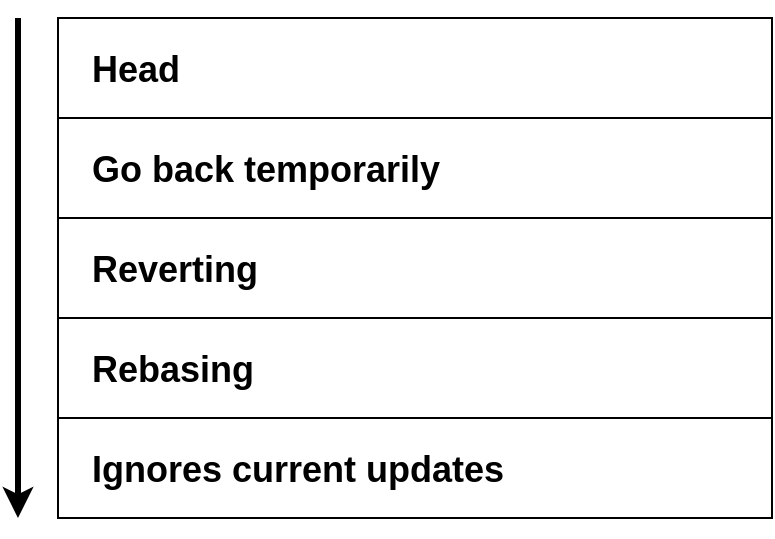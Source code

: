 <mxfile version="13.3.9" type="device" pages="6"><diagram id="mxEwNnVlqL9Bybgyji0C" name="TOC"><mxGraphModel dx="1874" dy="815" grid="1" gridSize="10" guides="1" tooltips="1" connect="1" arrows="1" fold="1" page="1" pageScale="1" pageWidth="850" pageHeight="1100" math="0" shadow="0"><root><mxCell id="0"/><mxCell id="1" parent="0"/><mxCell id="UpZyEoroBkqXHfCO7sef-8" value="" style="endArrow=classic;html=1;fontSize=20;strokeWidth=3;align=left;spacingLeft=15;fontStyle=1" parent="1" edge="1"><mxGeometry width="50" height="50" relative="1" as="geometry"><mxPoint x="240" y="220" as="sourcePoint"/><mxPoint x="240" y="470" as="targetPoint"/></mxGeometry></mxCell><mxCell id="UpZyEoroBkqXHfCO7sef-16" value="" style="group" parent="1" vertex="1" connectable="0"><mxGeometry x="260" y="220" width="357" height="250" as="geometry"/></mxCell><mxCell id="UpZyEoroBkqXHfCO7sef-11" value="&lt;span style=&quot;font-size: 18px;&quot;&gt;Head&lt;/span&gt;" style="rounded=0;whiteSpace=wrap;html=1;align=left;spacingLeft=15;fontSize=20;fontStyle=1" parent="UpZyEoroBkqXHfCO7sef-16" vertex="1"><mxGeometry width="357" height="50" as="geometry"/></mxCell><mxCell id="UpZyEoroBkqXHfCO7sef-12" value="&lt;span style=&quot;font-size: 18px;&quot;&gt;Go back temporarily&lt;/span&gt;" style="rounded=0;whiteSpace=wrap;html=1;align=left;spacingLeft=15;fontSize=20;fontStyle=1" parent="UpZyEoroBkqXHfCO7sef-16" vertex="1"><mxGeometry y="50" width="357" height="50" as="geometry"/></mxCell><mxCell id="UpZyEoroBkqXHfCO7sef-13" value="&lt;span style=&quot;font-size: 18px;&quot;&gt;Reverting&lt;/span&gt;" style="rounded=0;whiteSpace=wrap;html=1;align=left;spacingLeft=15;fontSize=20;fontStyle=1" parent="UpZyEoroBkqXHfCO7sef-16" vertex="1"><mxGeometry y="100" width="357" height="50" as="geometry"/></mxCell><mxCell id="UpZyEoroBkqXHfCO7sef-14" value="&lt;span style=&quot;font-size: 18px;&quot;&gt;Rebasing&lt;/span&gt;" style="rounded=0;whiteSpace=wrap;html=1;align=left;spacingLeft=15;fontSize=20;fontStyle=1" parent="UpZyEoroBkqXHfCO7sef-16" vertex="1"><mxGeometry y="150" width="357" height="50" as="geometry"/></mxCell><mxCell id="UpZyEoroBkqXHfCO7sef-15" value="&lt;span style=&quot;font-size: 18px;&quot;&gt;Ignores current updates&lt;/span&gt;" style="rounded=0;whiteSpace=wrap;html=1;align=left;spacingLeft=15;fontSize=20;fontStyle=1" parent="UpZyEoroBkqXHfCO7sef-16" vertex="1"><mxGeometry y="200" width="357" height="50" as="geometry"/></mxCell></root></mxGraphModel></diagram><diagram id="VmYraR3zSNRL_DQUg1hA" name="06.01-head"><mxGraphModel dx="1874" dy="815" grid="1" gridSize="10" guides="1" tooltips="1" connect="1" arrows="1" fold="1" page="1" pageScale="1" pageWidth="850" pageHeight="1100" math="0" shadow="0"><root><mxCell id="TFeBkTGtkuYom00viv9b-0"/><mxCell id="TFeBkTGtkuYom00viv9b-1" parent="TFeBkTGtkuYom00viv9b-0"/><mxCell id="TFeBkTGtkuYom00viv9b-16" value="What is HEAD" style="text;html=1;strokeColor=none;fillColor=none;align=center;verticalAlign=middle;whiteSpace=wrap;rounded=0;dashed=1;dashPattern=1 1;fontFamily=Helvetica;fontSize=20;fontStyle=1" parent="TFeBkTGtkuYom00viv9b-1" vertex="1"><mxGeometry x="320" y="260" width="230" height="20" as="geometry"/></mxCell><mxCell id="TFeBkTGtkuYom00viv9b-17" value="HEAD is a git object that points to where we are" style="rounded=0;whiteSpace=wrap;html=1;dashed=1;dashPattern=1 1;strokeColor=#000000;strokeWidth=1;fillColor=#ffffff;fontFamily=Helvetica;fontSize=20;align=center;" parent="TFeBkTGtkuYom00viv9b-1" vertex="1"><mxGeometry x="220" y="290" width="450" height="60" as="geometry"/></mxCell><mxCell id="TFeBkTGtkuYom00viv9b-18" value="HEAD can point to a branch or a specific commit" style="rounded=0;whiteSpace=wrap;html=1;dashed=1;dashPattern=1 1;strokeColor=#000000;strokeWidth=1;fillColor=#ffffff;fontFamily=Helvetica;fontSize=20;align=center;" parent="TFeBkTGtkuYom00viv9b-1" vertex="1"><mxGeometry x="220" y="350" width="450" height="60" as="geometry"/></mxCell><mxCell id="TFeBkTGtkuYom00viv9b-29" value="" style="shape=curlyBracket;whiteSpace=wrap;html=1;rounded=1;strokeColor=#000000;strokeWidth=2;fillColor=#ffffff;fontFamily=Helvetica;fontSize=20;align=center;rotation=90;" parent="TFeBkTGtkuYom00viv9b-1" vertex="1"><mxGeometry x="476" y="490" width="20" height="190" as="geometry"/></mxCell><mxCell id="TFeBkTGtkuYom00viv9b-30" value="git sub command" style="text;html=1;strokeColor=none;fillColor=none;align=center;verticalAlign=middle;whiteSpace=wrap;rounded=0;fontFamily=Helvetica;fontSize=20;" parent="TFeBkTGtkuYom00viv9b-1" vertex="1"><mxGeometry x="406" y="535" width="160" height="20" as="geometry"/></mxCell><mxCell id="TFeBkTGtkuYom00viv9b-31" value="" style="group" parent="TFeBkTGtkuYom00viv9b-1" vertex="1" connectable="0"><mxGeometry x="310" y="605" width="270" height="60" as="geometry"/></mxCell><mxCell id="TFeBkTGtkuYom00viv9b-27" value="git" style="rounded=0;whiteSpace=wrap;html=1;fontSize=20;align=center;spacingLeft=0;strokeWidth=2;fontFamily=Courier New;fillColor=#f8cecc;strokeColor=#b85450;" parent="TFeBkTGtkuYom00viv9b-31" vertex="1"><mxGeometry width="80" height="60" as="geometry"/></mxCell><mxCell id="TFeBkTGtkuYom00viv9b-28" value="log" style="rounded=0;whiteSpace=wrap;html=1;fontSize=20;align=center;spacingLeft=0;strokeWidth=2;fontFamily=Courier New;" parent="TFeBkTGtkuYom00viv9b-31" vertex="1"><mxGeometry x="80" width="190" height="60" as="geometry"/></mxCell><mxCell id="TFeBkTGtkuYom00viv9b-32" value="" style="shape=curlyBracket;whiteSpace=wrap;html=1;rounded=1;rotation=-90;" parent="TFeBkTGtkuYom00viv9b-1" vertex="1"><mxGeometry x="437" y="551" width="20" height="270" as="geometry"/></mxCell><mxCell id="TFeBkTGtkuYom00viv9b-33" value="Show the git tree and the current commit pointed by HEAD" style="text;html=1;strokeColor=none;fillColor=none;align=center;verticalAlign=middle;whiteSpace=wrap;rounded=0;fontSize=16;" parent="TFeBkTGtkuYom00viv9b-1" vertex="1"><mxGeometry x="282" y="711" width="330" height="20" as="geometry"/></mxCell><mxCell id="TFeBkTGtkuYom00viv9b-36" value="Stored in .git/HEAD file" style="rounded=0;whiteSpace=wrap;html=1;dashed=1;dashPattern=1 1;strokeColor=#000000;strokeWidth=1;fillColor=#ffffff;fontFamily=Helvetica;fontSize=20;align=center;" parent="TFeBkTGtkuYom00viv9b-1" vertex="1"><mxGeometry x="220" y="410" width="450" height="60" as="geometry"/></mxCell></root></mxGraphModel></diagram><diagram id="j5VdMU_tymcGFRxrSZaw" name="06.02-going-back"><mxGraphModel dx="1874" dy="815" grid="1" gridSize="10" guides="1" tooltips="1" connect="1" arrows="1" fold="1" page="1" pageScale="1" pageWidth="850" pageHeight="1100" math="0" shadow="0"><root><mxCell id="0ka3MiH-ncXc3-SH66qa-0"/><mxCell id="0ka3MiH-ncXc3-SH66qa-1" parent="0ka3MiH-ncXc3-SH66qa-0"/><mxCell id="Jqy4XtdjtaIPm3Yp2D6F-0" value="" style="shape=curlyBracket;whiteSpace=wrap;html=1;rounded=1;strokeColor=#000000;strokeWidth=2;fillColor=#ffffff;fontFamily=Helvetica;fontSize=20;align=center;rotation=90;" parent="0ka3MiH-ncXc3-SH66qa-1" vertex="1"><mxGeometry x="361" y="290" width="20" height="190" as="geometry"/></mxCell><mxCell id="Jqy4XtdjtaIPm3Yp2D6F-1" value="git sub command" style="text;html=1;strokeColor=none;fillColor=none;align=center;verticalAlign=middle;whiteSpace=wrap;rounded=0;fontFamily=Helvetica;fontSize=20;" parent="0ka3MiH-ncXc3-SH66qa-1" vertex="1"><mxGeometry x="291" y="335" width="160" height="20" as="geometry"/></mxCell><mxCell id="Jqy4XtdjtaIPm3Yp2D6F-8" value="" style="group" parent="0ka3MiH-ncXc3-SH66qa-1" vertex="1" connectable="0"><mxGeometry x="195" y="405" width="460" height="60" as="geometry"/></mxCell><mxCell id="Jqy4XtdjtaIPm3Yp2D6F-7" value="commit-id" style="rounded=0;whiteSpace=wrap;html=1;fontSize=20;align=center;spacingLeft=0;strokeWidth=2;fontFamily=Courier New;" parent="Jqy4XtdjtaIPm3Yp2D6F-8" vertex="1"><mxGeometry x="270" width="190" height="60" as="geometry"/></mxCell><mxCell id="Jqy4XtdjtaIPm3Yp2D6F-3" value="git" style="rounded=0;whiteSpace=wrap;html=1;fontSize=20;align=center;spacingLeft=0;strokeWidth=2;fontFamily=Courier New;fillColor=#f8cecc;strokeColor=#b85450;" parent="Jqy4XtdjtaIPm3Yp2D6F-8" vertex="1"><mxGeometry width="80" height="60" as="geometry"/></mxCell><mxCell id="Jqy4XtdjtaIPm3Yp2D6F-4" value="checkout" style="rounded=0;whiteSpace=wrap;html=1;fontSize=20;align=center;spacingLeft=0;strokeWidth=2;fontFamily=Courier New;" parent="Jqy4XtdjtaIPm3Yp2D6F-8" vertex="1"><mxGeometry x="80" width="190" height="60" as="geometry"/></mxCell></root></mxGraphModel></diagram><diagram id="9UX7-8_4n2optAL6zCMA" name="06.03-reverting"><mxGraphModel dx="2724" dy="815" grid="1" gridSize="10" guides="1" tooltips="1" connect="1" arrows="1" fold="1" page="1" pageScale="1" pageWidth="850" pageHeight="1100" math="0" shadow="0"><root><mxCell id="EIalFB4io3EzCSHkJv-l-0"/><mxCell id="EIalFB4io3EzCSHkJv-l-1" parent="EIalFB4io3EzCSHkJv-l-0"/><mxCell id="Ev8A7kjXs8FENYkuXYcU-0" value="" style="group" parent="EIalFB4io3EzCSHkJv-l-1" vertex="1" connectable="0"><mxGeometry x="-140" y="145" width="460" height="60" as="geometry"/></mxCell><mxCell id="Ev8A7kjXs8FENYkuXYcU-1" value="commit-id" style="rounded=0;whiteSpace=wrap;html=1;fontSize=20;align=center;spacingLeft=0;strokeWidth=2;fontFamily=Courier New;" parent="Ev8A7kjXs8FENYkuXYcU-0" vertex="1"><mxGeometry x="270" width="190" height="60" as="geometry"/></mxCell><mxCell id="Ev8A7kjXs8FENYkuXYcU-2" value="git" style="rounded=0;whiteSpace=wrap;html=1;fontSize=20;align=center;spacingLeft=0;strokeWidth=2;fontFamily=Courier New;fillColor=#f8cecc;strokeColor=#b85450;" parent="Ev8A7kjXs8FENYkuXYcU-0" vertex="1"><mxGeometry width="80" height="60" as="geometry"/></mxCell><mxCell id="Ev8A7kjXs8FENYkuXYcU-3" value="revert" style="rounded=0;whiteSpace=wrap;html=1;fontSize=20;align=center;spacingLeft=0;strokeWidth=2;fontFamily=Courier New;" parent="Ev8A7kjXs8FENYkuXYcU-0" vertex="1"><mxGeometry x="80" width="190" height="60" as="geometry"/></mxCell><mxCell id="Ev8A7kjXs8FENYkuXYcU-4" value="" style="shape=curlyBracket;whiteSpace=wrap;html=1;rounded=1;strokeColor=#000000;strokeWidth=2;fillColor=#ffffff;fontFamily=Helvetica;fontSize=20;align=center;rotation=90;" parent="EIalFB4io3EzCSHkJv-l-1" vertex="1"><mxGeometry x="26" y="30" width="20" height="190" as="geometry"/></mxCell><mxCell id="Ev8A7kjXs8FENYkuXYcU-5" value="git sub command" style="text;html=1;strokeColor=none;fillColor=none;align=center;verticalAlign=middle;whiteSpace=wrap;rounded=0;fontFamily=Helvetica;fontSize=20;" parent="EIalFB4io3EzCSHkJv-l-1" vertex="1"><mxGeometry x="-44" y="75" width="160" height="20" as="geometry"/></mxCell><mxCell id="Ev8A7kjXs8FENYkuXYcU-6" value="" style="group" parent="EIalFB4io3EzCSHkJv-l-1" vertex="1" connectable="0"><mxGeometry x="-225" y="565" width="460" height="60" as="geometry"/></mxCell><mxCell id="Ev8A7kjXs8FENYkuXYcU-7" value="--hard" style="rounded=0;whiteSpace=wrap;html=1;fontSize=20;align=center;spacingLeft=0;strokeWidth=2;fontFamily=Courier New;" parent="Ev8A7kjXs8FENYkuXYcU-6" vertex="1"><mxGeometry x="270" width="190" height="60" as="geometry"/></mxCell><mxCell id="Ev8A7kjXs8FENYkuXYcU-8" value="git" style="rounded=0;whiteSpace=wrap;html=1;fontSize=20;align=center;spacingLeft=0;strokeWidth=2;fontFamily=Courier New;fillColor=#f8cecc;strokeColor=#b85450;" parent="Ev8A7kjXs8FENYkuXYcU-6" vertex="1"><mxGeometry width="80" height="60" as="geometry"/></mxCell><mxCell id="Ev8A7kjXs8FENYkuXYcU-9" value="reset" style="rounded=0;whiteSpace=wrap;html=1;fontSize=20;align=center;spacingLeft=0;strokeWidth=2;fontFamily=Courier New;" parent="Ev8A7kjXs8FENYkuXYcU-6" vertex="1"><mxGeometry x="80" width="190" height="60" as="geometry"/></mxCell><mxCell id="Ev8A7kjXs8FENYkuXYcU-10" value="" style="shape=curlyBracket;whiteSpace=wrap;html=1;rounded=1;strokeColor=#000000;strokeWidth=2;fillColor=#ffffff;fontFamily=Helvetica;fontSize=20;align=center;rotation=90;" parent="EIalFB4io3EzCSHkJv-l-1" vertex="1"><mxGeometry x="-59" y="450" width="20" height="190" as="geometry"/></mxCell><mxCell id="Ev8A7kjXs8FENYkuXYcU-11" value="git sub command" style="text;html=1;strokeColor=none;fillColor=none;align=center;verticalAlign=middle;whiteSpace=wrap;rounded=0;fontFamily=Helvetica;fontSize=20;" parent="EIalFB4io3EzCSHkJv-l-1" vertex="1"><mxGeometry x="-129" y="495" width="160" height="20" as="geometry"/></mxCell><mxCell id="Ev8A7kjXs8FENYkuXYcU-12" value="commit-id" style="rounded=0;whiteSpace=wrap;html=1;fontSize=20;align=center;spacingLeft=0;strokeWidth=2;fontFamily=Courier New;" parent="EIalFB4io3EzCSHkJv-l-1" vertex="1"><mxGeometry x="235" y="565" width="190" height="60" as="geometry"/></mxCell><mxCell id="Ev8A7kjXs8FENYkuXYcU-13" value="" style="group" parent="EIalFB4io3EzCSHkJv-l-1" vertex="1" connectable="0"><mxGeometry x="-139" y="250" width="458.44" height="150" as="geometry"/></mxCell><mxCell id="Ev8A7kjXs8FENYkuXYcU-14" value="" style="ellipse;whiteSpace=wrap;html=1;aspect=fixed;fillColor=#f8cecc;strokeColor=#b85450;" parent="Ev8A7kjXs8FENYkuXYcU-13" vertex="1"><mxGeometry x="23.438" y="56.25" width="37.5" height="37.5" as="geometry"/></mxCell><mxCell id="Ev8A7kjXs8FENYkuXYcU-15" style="edgeStyle=orthogonalEdgeStyle;rounded=0;orthogonalLoop=1;jettySize=auto;html=1;exitX=0;exitY=0.5;exitDx=0;exitDy=0;entryX=1;entryY=0.5;entryDx=0;entryDy=0;" parent="Ev8A7kjXs8FENYkuXYcU-13" source="Ev8A7kjXs8FENYkuXYcU-16" target="Ev8A7kjXs8FENYkuXYcU-14" edge="1"><mxGeometry relative="1" as="geometry"/></mxCell><mxCell id="Ev8A7kjXs8FENYkuXYcU-16" value="" style="ellipse;whiteSpace=wrap;html=1;aspect=fixed;fillColor=#f8cecc;strokeColor=#b85450;" parent="Ev8A7kjXs8FENYkuXYcU-13" vertex="1"><mxGeometry x="98.438" y="56.25" width="37.5" height="37.5" as="geometry"/></mxCell><mxCell id="Ev8A7kjXs8FENYkuXYcU-17" style="edgeStyle=orthogonalEdgeStyle;rounded=0;orthogonalLoop=1;jettySize=auto;html=1;exitX=0;exitY=0.5;exitDx=0;exitDy=0;entryX=1;entryY=0.5;entryDx=0;entryDy=0;" parent="Ev8A7kjXs8FENYkuXYcU-13" source="Ev8A7kjXs8FENYkuXYcU-18" target="Ev8A7kjXs8FENYkuXYcU-16" edge="1"><mxGeometry relative="1" as="geometry"/></mxCell><mxCell id="Ev8A7kjXs8FENYkuXYcU-18" value="" style="ellipse;whiteSpace=wrap;html=1;aspect=fixed;fillColor=#f8cecc;strokeColor=#b85450;" parent="Ev8A7kjXs8FENYkuXYcU-13" vertex="1"><mxGeometry x="173.438" y="56.25" width="37.5" height="37.5" as="geometry"/></mxCell><mxCell id="Ev8A7kjXs8FENYkuXYcU-19" style="edgeStyle=orthogonalEdgeStyle;rounded=0;orthogonalLoop=1;jettySize=auto;html=1;exitX=0;exitY=0.5;exitDx=0;exitDy=0;entryX=1;entryY=0.5;entryDx=0;entryDy=0;" parent="Ev8A7kjXs8FENYkuXYcU-13" source="Ev8A7kjXs8FENYkuXYcU-20" target="Ev8A7kjXs8FENYkuXYcU-18" edge="1"><mxGeometry relative="1" as="geometry"/></mxCell><mxCell id="Ev8A7kjXs8FENYkuXYcU-20" value="" style="ellipse;whiteSpace=wrap;html=1;aspect=fixed;fillColor=#f8cecc;strokeColor=#b85450;" parent="Ev8A7kjXs8FENYkuXYcU-13" vertex="1"><mxGeometry x="248.439" y="56.25" width="37.5" height="37.5" as="geometry"/></mxCell><mxCell id="Ev8A7kjXs8FENYkuXYcU-21" style="edgeStyle=orthogonalEdgeStyle;rounded=0;orthogonalLoop=1;jettySize=auto;html=1;exitX=0;exitY=0.5;exitDx=0;exitDy=0;entryX=1;entryY=0.5;entryDx=0;entryDy=0;" parent="Ev8A7kjXs8FENYkuXYcU-13" source="Ev8A7kjXs8FENYkuXYcU-22" target="Ev8A7kjXs8FENYkuXYcU-20" edge="1"><mxGeometry relative="1" as="geometry"/></mxCell><mxCell id="Ev8A7kjXs8FENYkuXYcU-22" value="" style="ellipse;whiteSpace=wrap;html=1;aspect=fixed;fillColor=#f8cecc;strokeColor=#b85450;" parent="Ev8A7kjXs8FENYkuXYcU-13" vertex="1"><mxGeometry x="323.439" y="56.25" width="37.5" height="37.5" as="geometry"/></mxCell><mxCell id="Ev8A7kjXs8FENYkuXYcU-23" style="edgeStyle=orthogonalEdgeStyle;rounded=0;orthogonalLoop=1;jettySize=auto;html=1;exitX=0;exitY=0.5;exitDx=0;exitDy=0;entryX=1;entryY=0.5;entryDx=0;entryDy=0;fillColor=#dae8fc;strokeColor=#1A1A1A;" parent="Ev8A7kjXs8FENYkuXYcU-13" source="Ev8A7kjXs8FENYkuXYcU-24" target="Ev8A7kjXs8FENYkuXYcU-22" edge="1"><mxGeometry relative="1" as="geometry"/></mxCell><mxCell id="Ev8A7kjXs8FENYkuXYcU-24" value="" style="ellipse;whiteSpace=wrap;html=1;aspect=fixed;strokeColor=#b85450;fillColor=#FF3333;" parent="Ev8A7kjXs8FENYkuXYcU-13" vertex="1"><mxGeometry x="398.44" y="56.25" width="37.5" height="37.5" as="geometry"/></mxCell><mxCell id="Ev8A7kjXs8FENYkuXYcU-25" value="3b88a" style="text;html=1;fontStyle=1" parent="Ev8A7kjXs8FENYkuXYcU-13" vertex="1"><mxGeometry x="23.44" y="93.75" width="40" height="26.25" as="geometry"/></mxCell><mxCell id="Ev8A7kjXs8FENYkuXYcU-26" value="ae3eb" style="text;html=1;fontStyle=1" parent="Ev8A7kjXs8FENYkuXYcU-13" vertex="1"><mxGeometry x="97.03" y="28.25" width="40.31" height="30" as="geometry"/></mxCell><mxCell id="Ev8A7kjXs8FENYkuXYcU-27" value="ffd90" style="text;html=1;fontStyle=1" parent="Ev8A7kjXs8FENYkuXYcU-13" vertex="1"><mxGeometry x="174.22" y="93.75" width="35.94" height="26.25" as="geometry"/></mxCell><mxCell id="Ev8A7kjXs8FENYkuXYcU-28" value="689d2" style="text;html=1;fontStyle=1" parent="Ev8A7kjXs8FENYkuXYcU-13" vertex="1"><mxGeometry x="247.03" y="28.25" width="40.31" height="30" as="geometry"/></mxCell><mxCell id="Ev8A7kjXs8FENYkuXYcU-29" value="b2114" style="text;html=1;fontStyle=1" parent="Ev8A7kjXs8FENYkuXYcU-13" vertex="1"><mxGeometry x="320.53" y="93.75" width="45.31" height="26.25" as="geometry"/></mxCell><mxCell id="Ev8A7kjXs8FENYkuXYcU-30" value="df32f" style="text;html=1;fontStyle=1" parent="Ev8A7kjXs8FENYkuXYcU-13" vertex="1"><mxGeometry x="398.44" y="26.25" width="46.56" height="30" as="geometry"/></mxCell><mxCell id="Ev8A7kjXs8FENYkuXYcU-36" style="edgeStyle=orthogonalEdgeStyle;rounded=0;orthogonalLoop=1;jettySize=auto;html=1;exitX=0.5;exitY=1;exitDx=0;exitDy=0;entryX=0;entryY=0.5;entryDx=0;entryDy=0;fontSize=16;" parent="Ev8A7kjXs8FENYkuXYcU-13" source="Ev8A7kjXs8FENYkuXYcU-34" target="Ev8A7kjXs8FENYkuXYcU-30" edge="1"><mxGeometry relative="1" as="geometry"><Array as="points"><mxPoint x="342" y="41"/></Array></mxGeometry></mxCell><mxCell id="Ev8A7kjXs8FENYkuXYcU-34" value="master" style="text;html=1;strokeColor=none;fillColor=none;align=center;verticalAlign=middle;whiteSpace=wrap;rounded=0;fontSize=16;" parent="Ev8A7kjXs8FENYkuXYcU-13" vertex="1"><mxGeometry x="322.18" y="8.25" width="40" height="20" as="geometry"/></mxCell><mxCell id="Ev8A7kjXs8FENYkuXYcU-31" value="" style="shape=curlyBracket;whiteSpace=wrap;html=1;rounded=1;fillColor=#FF3333;fontSize=16;" parent="EIalFB4io3EzCSHkJv-l-1" vertex="1"><mxGeometry x="-255" y="565" width="20" height="60" as="geometry"/></mxCell><mxCell id="Ev8A7kjXs8FENYkuXYcU-32" value="A new commit is added that revert the changes" style="text;html=1;strokeColor=none;fillColor=none;align=center;verticalAlign=middle;whiteSpace=wrap;rounded=0;fontSize=16;" parent="EIalFB4io3EzCSHkJv-l-1" vertex="1"><mxGeometry x="-475" y="165" width="300" height="20" as="geometry"/></mxCell><mxCell id="Ev8A7kjXs8FENYkuXYcU-33" value="Changes the history" style="text;html=1;strokeColor=none;fillColor=none;align=center;verticalAlign=middle;whiteSpace=wrap;rounded=0;fontSize=16;" parent="EIalFB4io3EzCSHkJv-l-1" vertex="1"><mxGeometry x="-445" y="585" width="190" height="20" as="geometry"/></mxCell><mxCell id="Ev8A7kjXs8FENYkuXYcU-37" value="" style="group" parent="EIalFB4io3EzCSHkJv-l-1" vertex="1" connectable="0"><mxGeometry x="-139" y="660" width="458.44" height="150" as="geometry"/></mxCell><mxCell id="Ev8A7kjXs8FENYkuXYcU-38" value="" style="ellipse;whiteSpace=wrap;html=1;aspect=fixed;fillColor=#f8cecc;strokeColor=#b85450;" parent="Ev8A7kjXs8FENYkuXYcU-37" vertex="1"><mxGeometry x="23.438" y="56.25" width="37.5" height="37.5" as="geometry"/></mxCell><mxCell id="Ev8A7kjXs8FENYkuXYcU-39" style="edgeStyle=orthogonalEdgeStyle;rounded=0;orthogonalLoop=1;jettySize=auto;html=1;exitX=0;exitY=0.5;exitDx=0;exitDy=0;entryX=1;entryY=0.5;entryDx=0;entryDy=0;" parent="Ev8A7kjXs8FENYkuXYcU-37" source="Ev8A7kjXs8FENYkuXYcU-40" target="Ev8A7kjXs8FENYkuXYcU-38" edge="1"><mxGeometry relative="1" as="geometry"/></mxCell><mxCell id="Ev8A7kjXs8FENYkuXYcU-40" value="" style="ellipse;whiteSpace=wrap;html=1;aspect=fixed;fillColor=#f8cecc;strokeColor=#b85450;" parent="Ev8A7kjXs8FENYkuXYcU-37" vertex="1"><mxGeometry x="98.438" y="56.25" width="37.5" height="37.5" as="geometry"/></mxCell><mxCell id="Ev8A7kjXs8FENYkuXYcU-41" style="edgeStyle=orthogonalEdgeStyle;rounded=0;orthogonalLoop=1;jettySize=auto;html=1;exitX=0;exitY=0.5;exitDx=0;exitDy=0;entryX=1;entryY=0.5;entryDx=0;entryDy=0;" parent="Ev8A7kjXs8FENYkuXYcU-37" source="Ev8A7kjXs8FENYkuXYcU-42" target="Ev8A7kjXs8FENYkuXYcU-40" edge="1"><mxGeometry relative="1" as="geometry"/></mxCell><mxCell id="Ev8A7kjXs8FENYkuXYcU-42" value="" style="ellipse;whiteSpace=wrap;html=1;aspect=fixed;fillColor=#f8cecc;strokeColor=#b85450;" parent="Ev8A7kjXs8FENYkuXYcU-37" vertex="1"><mxGeometry x="173.438" y="56.25" width="37.5" height="37.5" as="geometry"/></mxCell><mxCell id="Ev8A7kjXs8FENYkuXYcU-43" style="edgeStyle=orthogonalEdgeStyle;rounded=0;orthogonalLoop=1;jettySize=auto;html=1;exitX=0;exitY=0.5;exitDx=0;exitDy=0;entryX=1;entryY=0.5;entryDx=0;entryDy=0;" parent="Ev8A7kjXs8FENYkuXYcU-37" source="Ev8A7kjXs8FENYkuXYcU-44" target="Ev8A7kjXs8FENYkuXYcU-42" edge="1"><mxGeometry relative="1" as="geometry"/></mxCell><mxCell id="Ev8A7kjXs8FENYkuXYcU-44" value="" style="ellipse;whiteSpace=wrap;html=1;aspect=fixed;fillColor=#f8cecc;strokeColor=#b85450;" parent="Ev8A7kjXs8FENYkuXYcU-37" vertex="1"><mxGeometry x="248.439" y="56.25" width="37.5" height="37.5" as="geometry"/></mxCell><mxCell id="Ev8A7kjXs8FENYkuXYcU-45" style="edgeStyle=orthogonalEdgeStyle;rounded=0;orthogonalLoop=1;jettySize=auto;html=1;exitX=0;exitY=0.5;exitDx=0;exitDy=0;entryX=1;entryY=0.5;entryDx=0;entryDy=0;" parent="Ev8A7kjXs8FENYkuXYcU-37" source="Ev8A7kjXs8FENYkuXYcU-46" target="Ev8A7kjXs8FENYkuXYcU-44" edge="1"><mxGeometry relative="1" as="geometry"/></mxCell><mxCell id="Ev8A7kjXs8FENYkuXYcU-46" value="" style="ellipse;whiteSpace=wrap;html=1;aspect=fixed;fillColor=#f8cecc;strokeColor=#b85450;" parent="Ev8A7kjXs8FENYkuXYcU-37" vertex="1"><mxGeometry x="323.439" y="56.25" width="37.5" height="37.5" as="geometry"/></mxCell><mxCell id="Ev8A7kjXs8FENYkuXYcU-49" value="3b88a" style="text;html=1;fontStyle=1" parent="Ev8A7kjXs8FENYkuXYcU-37" vertex="1"><mxGeometry x="23.44" y="93.75" width="40" height="26.25" as="geometry"/></mxCell><mxCell id="Ev8A7kjXs8FENYkuXYcU-50" value="ae3eb" style="text;html=1;fontStyle=1" parent="Ev8A7kjXs8FENYkuXYcU-37" vertex="1"><mxGeometry x="97.03" y="28.25" width="40.31" height="30" as="geometry"/></mxCell><mxCell id="Ev8A7kjXs8FENYkuXYcU-51" value="ffd90" style="text;html=1;fontStyle=1" parent="Ev8A7kjXs8FENYkuXYcU-37" vertex="1"><mxGeometry x="174.22" y="93.75" width="35.94" height="26.25" as="geometry"/></mxCell><mxCell id="Ev8A7kjXs8FENYkuXYcU-52" value="689d2" style="text;html=1;fontStyle=1" parent="Ev8A7kjXs8FENYkuXYcU-37" vertex="1"><mxGeometry x="247.03" y="28.25" width="40.31" height="30" as="geometry"/></mxCell><mxCell id="Ev8A7kjXs8FENYkuXYcU-53" value="b2114" style="text;html=1;fontStyle=1" parent="Ev8A7kjXs8FENYkuXYcU-37" vertex="1"><mxGeometry x="320.53" y="93.75" width="45.31" height="26.25" as="geometry"/></mxCell><mxCell id="Ev8A7kjXs8FENYkuXYcU-55" style="edgeStyle=orthogonalEdgeStyle;rounded=0;orthogonalLoop=1;jettySize=auto;html=1;exitX=0.5;exitY=1;exitDx=0;exitDy=0;fontSize=16;" parent="Ev8A7kjXs8FENYkuXYcU-37" source="Ev8A7kjXs8FENYkuXYcU-56" target="Ev8A7kjXs8FENYkuXYcU-52" edge="1"><mxGeometry relative="1" as="geometry"><Array as="points"><mxPoint x="342" y="43"/></Array></mxGeometry></mxCell><mxCell id="Ev8A7kjXs8FENYkuXYcU-56" value="master" style="text;html=1;strokeColor=none;fillColor=none;align=center;verticalAlign=middle;whiteSpace=wrap;rounded=0;fontSize=16;" parent="Ev8A7kjXs8FENYkuXYcU-37" vertex="1"><mxGeometry x="322.18" y="8.25" width="40" height="20" as="geometry"/></mxCell></root></mxGraphModel></diagram><diagram id="6YqFCvlN8g5M2RBaTkpK" name="06.04-rebasing"><mxGraphModel dx="1874" dy="815" grid="1" gridSize="10" guides="1" tooltips="1" connect="1" arrows="1" fold="1" page="1" pageScale="1" pageWidth="850" pageHeight="1100" math="0" shadow="0"><root><mxCell id="4CXrc4y0Ri5r8aDRG2H9-0"/><mxCell id="4CXrc4y0Ri5r8aDRG2H9-1" parent="4CXrc4y0Ri5r8aDRG2H9-0"/><mxCell id="AwXyPiBNYnPU8mys0DMC-0" value="" style="group" parent="4CXrc4y0Ri5r8aDRG2H9-1" vertex="1" connectable="0"><mxGeometry x="120" y="235" width="460" height="60" as="geometry"/></mxCell><mxCell id="AwXyPiBNYnPU8mys0DMC-1" value="commit-id" style="rounded=0;whiteSpace=wrap;html=1;fontSize=20;align=center;spacingLeft=0;strokeWidth=2;fontFamily=Courier New;" parent="AwXyPiBNYnPU8mys0DMC-0" vertex="1"><mxGeometry x="270" width="190" height="60" as="geometry"/></mxCell><mxCell id="AwXyPiBNYnPU8mys0DMC-2" value="git" style="rounded=0;whiteSpace=wrap;html=1;fontSize=20;align=center;spacingLeft=0;strokeWidth=2;fontFamily=Courier New;fillColor=#f8cecc;strokeColor=#b85450;" parent="AwXyPiBNYnPU8mys0DMC-0" vertex="1"><mxGeometry width="80" height="60" as="geometry"/></mxCell><mxCell id="AwXyPiBNYnPU8mys0DMC-3" value="rebase" style="rounded=0;whiteSpace=wrap;html=1;fontSize=20;align=center;spacingLeft=0;strokeWidth=2;fontFamily=Courier New;" parent="AwXyPiBNYnPU8mys0DMC-0" vertex="1"><mxGeometry x="80" width="190" height="60" as="geometry"/></mxCell><mxCell id="AwXyPiBNYnPU8mys0DMC-4" value="" style="shape=curlyBracket;whiteSpace=wrap;html=1;rounded=1;strokeColor=#000000;strokeWidth=2;fillColor=#ffffff;fontFamily=Helvetica;fontSize=20;align=center;rotation=90;" parent="4CXrc4y0Ri5r8aDRG2H9-1" vertex="1"><mxGeometry x="286" y="120" width="20" height="190" as="geometry"/></mxCell><mxCell id="AwXyPiBNYnPU8mys0DMC-5" value="git sub command" style="text;html=1;strokeColor=none;fillColor=none;align=center;verticalAlign=middle;whiteSpace=wrap;rounded=0;fontFamily=Helvetica;fontSize=20;" parent="4CXrc4y0Ri5r8aDRG2H9-1" vertex="1"><mxGeometry x="216" y="165" width="160" height="20" as="geometry"/></mxCell><mxCell id="3J3zdtMZDC98B_aYWZoJ-38" value="" style="group" parent="4CXrc4y0Ri5r8aDRG2H9-1" vertex="1" connectable="0"><mxGeometry x="80" y="335.88" width="720" height="230" as="geometry"/></mxCell><mxCell id="3J3zdtMZDC98B_aYWZoJ-37" value="" style="rounded=0;whiteSpace=wrap;html=1;fontSize=16;fillColor=#E6E6E6;" parent="3J3zdtMZDC98B_aYWZoJ-38" vertex="1"><mxGeometry width="720" height="230" as="geometry"/></mxCell><mxCell id="3J3zdtMZDC98B_aYWZoJ-0" value="" style="group" parent="3J3zdtMZDC98B_aYWZoJ-38" vertex="1" connectable="0"><mxGeometry x="41" y="14.12" width="458.44" height="201.75" as="geometry"/></mxCell><mxCell id="3J3zdtMZDC98B_aYWZoJ-1" value="" style="ellipse;whiteSpace=wrap;html=1;aspect=fixed;fillColor=#f8cecc;strokeColor=#b85450;" parent="3J3zdtMZDC98B_aYWZoJ-0" vertex="1"><mxGeometry x="23.438" y="56.25" width="37.5" height="37.5" as="geometry"/></mxCell><mxCell id="3J3zdtMZDC98B_aYWZoJ-2" style="edgeStyle=orthogonalEdgeStyle;rounded=0;orthogonalLoop=1;jettySize=auto;html=1;exitX=0;exitY=0.5;exitDx=0;exitDy=0;entryX=1;entryY=0.5;entryDx=0;entryDy=0;" parent="3J3zdtMZDC98B_aYWZoJ-0" source="3J3zdtMZDC98B_aYWZoJ-3" target="3J3zdtMZDC98B_aYWZoJ-1" edge="1"><mxGeometry relative="1" as="geometry"/></mxCell><mxCell id="3J3zdtMZDC98B_aYWZoJ-3" value="" style="ellipse;whiteSpace=wrap;html=1;aspect=fixed;fillColor=#f8cecc;strokeColor=#b85450;" parent="3J3zdtMZDC98B_aYWZoJ-0" vertex="1"><mxGeometry x="98.438" y="56.25" width="37.5" height="37.5" as="geometry"/></mxCell><mxCell id="3J3zdtMZDC98B_aYWZoJ-4" style="edgeStyle=orthogonalEdgeStyle;rounded=0;orthogonalLoop=1;jettySize=auto;html=1;exitX=0;exitY=0.5;exitDx=0;exitDy=0;entryX=1;entryY=0.5;entryDx=0;entryDy=0;" parent="3J3zdtMZDC98B_aYWZoJ-0" source="3J3zdtMZDC98B_aYWZoJ-5" target="3J3zdtMZDC98B_aYWZoJ-3" edge="1"><mxGeometry relative="1" as="geometry"/></mxCell><mxCell id="3J3zdtMZDC98B_aYWZoJ-5" value="" style="ellipse;whiteSpace=wrap;html=1;aspect=fixed;fillColor=#f8cecc;strokeColor=#b85450;" parent="3J3zdtMZDC98B_aYWZoJ-0" vertex="1"><mxGeometry x="173.438" y="56.25" width="37.5" height="37.5" as="geometry"/></mxCell><mxCell id="3J3zdtMZDC98B_aYWZoJ-6" style="edgeStyle=orthogonalEdgeStyle;rounded=0;orthogonalLoop=1;jettySize=auto;html=1;exitX=0;exitY=0.5;exitDx=0;exitDy=0;entryX=1;entryY=0.5;entryDx=0;entryDy=0;" parent="3J3zdtMZDC98B_aYWZoJ-0" source="3J3zdtMZDC98B_aYWZoJ-7" target="3J3zdtMZDC98B_aYWZoJ-5" edge="1"><mxGeometry relative="1" as="geometry"/></mxCell><mxCell id="3J3zdtMZDC98B_aYWZoJ-7" value="" style="ellipse;whiteSpace=wrap;html=1;aspect=fixed;fillColor=#f8cecc;strokeColor=#b85450;" parent="3J3zdtMZDC98B_aYWZoJ-0" vertex="1"><mxGeometry x="248.439" y="56.25" width="37.5" height="37.5" as="geometry"/></mxCell><mxCell id="3J3zdtMZDC98B_aYWZoJ-8" style="edgeStyle=orthogonalEdgeStyle;rounded=0;orthogonalLoop=1;jettySize=auto;html=1;exitX=0;exitY=0.5;exitDx=0;exitDy=0;entryX=1;entryY=0.5;entryDx=0;entryDy=0;" parent="3J3zdtMZDC98B_aYWZoJ-0" source="3J3zdtMZDC98B_aYWZoJ-9" target="3J3zdtMZDC98B_aYWZoJ-7" edge="1"><mxGeometry relative="1" as="geometry"/></mxCell><mxCell id="3J3zdtMZDC98B_aYWZoJ-9" value="" style="ellipse;whiteSpace=wrap;html=1;aspect=fixed;fillColor=#f8cecc;strokeColor=#b85450;" parent="3J3zdtMZDC98B_aYWZoJ-0" vertex="1"><mxGeometry x="323.439" y="56.25" width="37.5" height="37.5" as="geometry"/></mxCell><mxCell id="3J3zdtMZDC98B_aYWZoJ-12" value="3b88a" style="text;html=1;fontStyle=1" parent="3J3zdtMZDC98B_aYWZoJ-0" vertex="1"><mxGeometry x="23.44" y="93.75" width="40" height="26.25" as="geometry"/></mxCell><mxCell id="3J3zdtMZDC98B_aYWZoJ-13" value="ae3eb" style="text;html=1;fontStyle=1" parent="3J3zdtMZDC98B_aYWZoJ-0" vertex="1"><mxGeometry x="97.03" y="28.25" width="40.31" height="30" as="geometry"/></mxCell><mxCell id="3J3zdtMZDC98B_aYWZoJ-14" value="ffd90" style="text;html=1;fontStyle=1" parent="3J3zdtMZDC98B_aYWZoJ-0" vertex="1"><mxGeometry x="174.22" y="93.75" width="35.94" height="26.25" as="geometry"/></mxCell><mxCell id="3J3zdtMZDC98B_aYWZoJ-15" value="689d2" style="text;html=1;fontStyle=1" parent="3J3zdtMZDC98B_aYWZoJ-0" vertex="1"><mxGeometry x="247.03" y="28.25" width="40.31" height="30" as="geometry"/></mxCell><mxCell id="3J3zdtMZDC98B_aYWZoJ-16" value="b2114" style="text;html=1;fontStyle=1" parent="3J3zdtMZDC98B_aYWZoJ-0" vertex="1"><mxGeometry x="320.53" y="93.75" width="45.31" height="26.25" as="geometry"/></mxCell><mxCell id="3J3zdtMZDC98B_aYWZoJ-17" value="df32f" style="text;html=1;fontStyle=1" parent="3J3zdtMZDC98B_aYWZoJ-0" vertex="1"><mxGeometry x="398.44" y="26.25" width="46.56" height="30" as="geometry"/></mxCell><mxCell id="3J3zdtMZDC98B_aYWZoJ-25" style="edgeStyle=orthogonalEdgeStyle;rounded=0;orthogonalLoop=1;jettySize=auto;html=1;exitX=0;exitY=0.5;exitDx=0;exitDy=0;fontSize=16;" parent="3J3zdtMZDC98B_aYWZoJ-0" source="3J3zdtMZDC98B_aYWZoJ-20" target="3J3zdtMZDC98B_aYWZoJ-14" edge="1"><mxGeometry relative="1" as="geometry"/></mxCell><mxCell id="3J3zdtMZDC98B_aYWZoJ-20" value="" style="ellipse;whiteSpace=wrap;html=1;aspect=fixed;fillColor=#f5f5f5;strokeColor=#666666;fontColor=#333333;" parent="3J3zdtMZDC98B_aYWZoJ-0" vertex="1"><mxGeometry x="249.278" y="138" width="37.5" height="37.5" as="geometry"/></mxCell><mxCell id="3J3zdtMZDC98B_aYWZoJ-21" style="edgeStyle=orthogonalEdgeStyle;rounded=0;orthogonalLoop=1;jettySize=auto;html=1;exitX=0;exitY=0.5;exitDx=0;exitDy=0;entryX=1;entryY=0.5;entryDx=0;entryDy=0;" parent="3J3zdtMZDC98B_aYWZoJ-0" source="3J3zdtMZDC98B_aYWZoJ-22" target="3J3zdtMZDC98B_aYWZoJ-20" edge="1"><mxGeometry relative="1" as="geometry"><Array as="points"><mxPoint x="324" y="157"/><mxPoint x="324" y="157"/></Array></mxGeometry></mxCell><mxCell id="3J3zdtMZDC98B_aYWZoJ-22" value="" style="ellipse;whiteSpace=wrap;html=1;aspect=fixed;fillColor=#f5f5f5;strokeColor=#666666;fontColor=#333333;" parent="3J3zdtMZDC98B_aYWZoJ-0" vertex="1"><mxGeometry x="324.279" y="138" width="37.5" height="37.5" as="geometry"/></mxCell><mxCell id="3J3zdtMZDC98B_aYWZoJ-23" value="abc23" style="text;html=1;fontStyle=1" parent="3J3zdtMZDC98B_aYWZoJ-0" vertex="1"><mxGeometry x="250.06" y="175.5" width="35.94" height="26.25" as="geometry"/></mxCell><mxCell id="3J3zdtMZDC98B_aYWZoJ-24" value="df784" style="text;html=1;fontStyle=1" parent="3J3zdtMZDC98B_aYWZoJ-0" vertex="1"><mxGeometry x="325.53" y="175.5" width="40.31" height="30" as="geometry"/></mxCell><mxCell id="3J3zdtMZDC98B_aYWZoJ-33" style="edgeStyle=orthogonalEdgeStyle;rounded=0;orthogonalLoop=1;jettySize=auto;html=1;exitX=0;exitY=0.5;exitDx=0;exitDy=0;fontSize=16;" parent="3J3zdtMZDC98B_aYWZoJ-0" source="3J3zdtMZDC98B_aYWZoJ-32" target="3J3zdtMZDC98B_aYWZoJ-9" edge="1"><mxGeometry relative="1" as="geometry"/></mxCell><mxCell id="3J3zdtMZDC98B_aYWZoJ-32" value="" style="ellipse;whiteSpace=wrap;html=1;aspect=fixed;fillColor=#f8cecc;strokeColor=#b85450;" parent="3J3zdtMZDC98B_aYWZoJ-0" vertex="1"><mxGeometry x="393.999" y="56.25" width="37.5" height="37.5" as="geometry"/></mxCell><mxCell id="3J3zdtMZDC98B_aYWZoJ-34" value="feature 1" style="text;html=1;strokeColor=none;fillColor=none;align=center;verticalAlign=middle;whiteSpace=wrap;rounded=0;fontSize=16;" parent="3J3zdtMZDC98B_aYWZoJ-0" vertex="1"><mxGeometry x="110" y="155.5" width="65.94" height="20" as="geometry"/></mxCell><mxCell id="3J3zdtMZDC98B_aYWZoJ-26" style="edgeStyle=orthogonalEdgeStyle;rounded=0;orthogonalLoop=1;jettySize=auto;html=1;exitX=0;exitY=0.5;exitDx=0;exitDy=0;fontSize=16;entryX=0.5;entryY=1;entryDx=0;entryDy=0;" parent="3J3zdtMZDC98B_aYWZoJ-38" source="3J3zdtMZDC98B_aYWZoJ-27" target="3J3zdtMZDC98B_aYWZoJ-32" edge="1"><mxGeometry relative="1" as="geometry"><mxPoint x="435" y="144.12" as="targetPoint"/></mxGeometry></mxCell><mxCell id="3J3zdtMZDC98B_aYWZoJ-27" value="" style="ellipse;whiteSpace=wrap;html=1;aspect=fixed;fillColor=#dae8fc;strokeColor=#6c8ebf;" parent="3J3zdtMZDC98B_aYWZoJ-38" vertex="1"><mxGeometry x="492.078" y="148.37" width="37.5" height="37.5" as="geometry"/></mxCell><mxCell id="3J3zdtMZDC98B_aYWZoJ-28" style="edgeStyle=orthogonalEdgeStyle;rounded=0;orthogonalLoop=1;jettySize=auto;html=1;exitX=0;exitY=0.5;exitDx=0;exitDy=0;entryX=1;entryY=0.5;entryDx=0;entryDy=0;" parent="3J3zdtMZDC98B_aYWZoJ-38" source="3J3zdtMZDC98B_aYWZoJ-29" target="3J3zdtMZDC98B_aYWZoJ-27" edge="1"><mxGeometry relative="1" as="geometry"><Array as="points"><mxPoint x="566.8" y="167.37"/><mxPoint x="566.8" y="167.37"/></Array></mxGeometry></mxCell><mxCell id="3J3zdtMZDC98B_aYWZoJ-29" value="" style="ellipse;whiteSpace=wrap;html=1;aspect=fixed;fillColor=#dae8fc;strokeColor=#6c8ebf;" parent="3J3zdtMZDC98B_aYWZoJ-38" vertex="1"><mxGeometry x="567.079" y="148.37" width="37.5" height="37.5" as="geometry"/></mxCell><mxCell id="3J3zdtMZDC98B_aYWZoJ-30" value="12bda" style="text;html=1;fontStyle=1" parent="3J3zdtMZDC98B_aYWZoJ-38" vertex="1"><mxGeometry x="492.86" y="185.87" width="35.94" height="26.25" as="geometry"/></mxCell><mxCell id="3J3zdtMZDC98B_aYWZoJ-31" value="02adf" style="text;html=1;fontStyle=1" parent="3J3zdtMZDC98B_aYWZoJ-38" vertex="1"><mxGeometry x="568.33" y="185.87" width="40.31" height="30" as="geometry"/></mxCell><mxCell id="3J3zdtMZDC98B_aYWZoJ-36" value="feature 1" style="text;html=1;strokeColor=none;fillColor=none;align=center;verticalAlign=middle;whiteSpace=wrap;rounded=0;fontSize=16;" parent="3J3zdtMZDC98B_aYWZoJ-38" vertex="1"><mxGeometry x="615" y="157.12" width="65.94" height="20" as="geometry"/></mxCell><mxCell id="3J3zdtMZDC98B_aYWZoJ-19" value="master" style="text;html=1;strokeColor=none;fillColor=none;align=center;verticalAlign=middle;whiteSpace=wrap;rounded=0;fontSize=16;" parent="3J3zdtMZDC98B_aYWZoJ-38" vertex="1"><mxGeometry x="488.8" y="79.12" width="40" height="20" as="geometry"/></mxCell><mxCell id="3J3zdtMZDC98B_aYWZoJ-76" value="&lt;h2&gt;Rebasing&lt;/h2&gt;" style="text;html=1;strokeColor=none;fillColor=none;align=center;verticalAlign=middle;whiteSpace=wrap;rounded=0;fontSize=16;" parent="3J3zdtMZDC98B_aYWZoJ-38" vertex="1"><mxGeometry x="620" y="14.12" width="70" height="20" as="geometry"/></mxCell><mxCell id="3J3zdtMZDC98B_aYWZoJ-40" value="" style="rounded=0;whiteSpace=wrap;html=1;fontSize=16;strokeColor=#666666;fontColor=#333333;fillColor=#FFE6CC;" parent="4CXrc4y0Ri5r8aDRG2H9-1" vertex="1"><mxGeometry x="80" y="690" width="720" height="230" as="geometry"/></mxCell><mxCell id="3J3zdtMZDC98B_aYWZoJ-41" value="" style="group" parent="4CXrc4y0Ri5r8aDRG2H9-1" vertex="1" connectable="0"><mxGeometry x="121" y="704.12" width="458.44" height="201.75" as="geometry"/></mxCell><mxCell id="3J3zdtMZDC98B_aYWZoJ-42" value="" style="ellipse;whiteSpace=wrap;html=1;aspect=fixed;fillColor=#f8cecc;strokeColor=#b85450;" parent="3J3zdtMZDC98B_aYWZoJ-41" vertex="1"><mxGeometry x="23.438" y="56.25" width="37.5" height="37.5" as="geometry"/></mxCell><mxCell id="3J3zdtMZDC98B_aYWZoJ-43" style="edgeStyle=orthogonalEdgeStyle;rounded=0;orthogonalLoop=1;jettySize=auto;html=1;exitX=0;exitY=0.5;exitDx=0;exitDy=0;entryX=1;entryY=0.5;entryDx=0;entryDy=0;" parent="3J3zdtMZDC98B_aYWZoJ-41" source="3J3zdtMZDC98B_aYWZoJ-44" target="3J3zdtMZDC98B_aYWZoJ-42" edge="1"><mxGeometry relative="1" as="geometry"/></mxCell><mxCell id="3J3zdtMZDC98B_aYWZoJ-44" value="" style="ellipse;whiteSpace=wrap;html=1;aspect=fixed;fillColor=#f8cecc;strokeColor=#b85450;" parent="3J3zdtMZDC98B_aYWZoJ-41" vertex="1"><mxGeometry x="98.438" y="56.25" width="37.5" height="37.5" as="geometry"/></mxCell><mxCell id="3J3zdtMZDC98B_aYWZoJ-45" style="edgeStyle=orthogonalEdgeStyle;rounded=0;orthogonalLoop=1;jettySize=auto;html=1;exitX=0;exitY=0.5;exitDx=0;exitDy=0;entryX=1;entryY=0.5;entryDx=0;entryDy=0;" parent="3J3zdtMZDC98B_aYWZoJ-41" source="3J3zdtMZDC98B_aYWZoJ-46" target="3J3zdtMZDC98B_aYWZoJ-44" edge="1"><mxGeometry relative="1" as="geometry"/></mxCell><mxCell id="3J3zdtMZDC98B_aYWZoJ-46" value="" style="ellipse;whiteSpace=wrap;html=1;aspect=fixed;fillColor=#f8cecc;strokeColor=#b85450;" parent="3J3zdtMZDC98B_aYWZoJ-41" vertex="1"><mxGeometry x="173.438" y="56.25" width="37.5" height="37.5" as="geometry"/></mxCell><mxCell id="3J3zdtMZDC98B_aYWZoJ-47" style="edgeStyle=orthogonalEdgeStyle;rounded=0;orthogonalLoop=1;jettySize=auto;html=1;exitX=0;exitY=0.5;exitDx=0;exitDy=0;entryX=1;entryY=0.5;entryDx=0;entryDy=0;" parent="3J3zdtMZDC98B_aYWZoJ-41" source="3J3zdtMZDC98B_aYWZoJ-48" target="3J3zdtMZDC98B_aYWZoJ-46" edge="1"><mxGeometry relative="1" as="geometry"/></mxCell><mxCell id="3J3zdtMZDC98B_aYWZoJ-48" value="" style="ellipse;whiteSpace=wrap;html=1;aspect=fixed;fillColor=#f8cecc;strokeColor=#b85450;" parent="3J3zdtMZDC98B_aYWZoJ-41" vertex="1"><mxGeometry x="248.439" y="56.25" width="37.5" height="37.5" as="geometry"/></mxCell><mxCell id="3J3zdtMZDC98B_aYWZoJ-49" style="edgeStyle=orthogonalEdgeStyle;rounded=0;orthogonalLoop=1;jettySize=auto;html=1;exitX=0;exitY=0.5;exitDx=0;exitDy=0;entryX=1;entryY=0.5;entryDx=0;entryDy=0;" parent="3J3zdtMZDC98B_aYWZoJ-41" source="3J3zdtMZDC98B_aYWZoJ-50" target="3J3zdtMZDC98B_aYWZoJ-48" edge="1"><mxGeometry relative="1" as="geometry"/></mxCell><mxCell id="3J3zdtMZDC98B_aYWZoJ-50" value="" style="ellipse;whiteSpace=wrap;html=1;aspect=fixed;fillColor=#f8cecc;strokeColor=#b85450;" parent="3J3zdtMZDC98B_aYWZoJ-41" vertex="1"><mxGeometry x="323.439" y="56.25" width="37.5" height="37.5" as="geometry"/></mxCell><mxCell id="3J3zdtMZDC98B_aYWZoJ-51" value="3b88a" style="text;html=1;fontStyle=1" parent="3J3zdtMZDC98B_aYWZoJ-41" vertex="1"><mxGeometry x="23.44" y="93.75" width="40" height="26.25" as="geometry"/></mxCell><mxCell id="3J3zdtMZDC98B_aYWZoJ-52" value="ae3eb" style="text;html=1;fontStyle=1" parent="3J3zdtMZDC98B_aYWZoJ-41" vertex="1"><mxGeometry x="97.03" y="28.25" width="40.31" height="30" as="geometry"/></mxCell><mxCell id="3J3zdtMZDC98B_aYWZoJ-53" value="ffd90" style="text;html=1;fontStyle=1" parent="3J3zdtMZDC98B_aYWZoJ-41" vertex="1"><mxGeometry x="174.22" y="93.75" width="35.94" height="26.25" as="geometry"/></mxCell><mxCell id="3J3zdtMZDC98B_aYWZoJ-54" value="689d2" style="text;html=1;fontStyle=1" parent="3J3zdtMZDC98B_aYWZoJ-41" vertex="1"><mxGeometry x="247.03" y="28.25" width="40.31" height="30" as="geometry"/></mxCell><mxCell id="3J3zdtMZDC98B_aYWZoJ-55" value="b2114" style="text;html=1;fontStyle=1" parent="3J3zdtMZDC98B_aYWZoJ-41" vertex="1"><mxGeometry x="320.53" y="93.75" width="45.31" height="26.25" as="geometry"/></mxCell><mxCell id="3J3zdtMZDC98B_aYWZoJ-56" value="df32f" style="text;html=1;fontStyle=1" parent="3J3zdtMZDC98B_aYWZoJ-41" vertex="1"><mxGeometry x="398.44" y="26.25" width="46.56" height="30" as="geometry"/></mxCell><mxCell id="3J3zdtMZDC98B_aYWZoJ-57" style="edgeStyle=orthogonalEdgeStyle;rounded=0;orthogonalLoop=1;jettySize=auto;html=1;exitX=0.5;exitY=1;exitDx=0;exitDy=0;entryX=0.5;entryY=0;entryDx=0;entryDy=0;fontSize=16;" parent="3J3zdtMZDC98B_aYWZoJ-41" source="3J3zdtMZDC98B_aYWZoJ-58" target="3J3zdtMZDC98B_aYWZoJ-50" edge="1"><mxGeometry relative="1" as="geometry"/></mxCell><mxCell id="3J3zdtMZDC98B_aYWZoJ-58" value="master" style="text;html=1;strokeColor=none;fillColor=none;align=center;verticalAlign=middle;whiteSpace=wrap;rounded=0;fontSize=16;" parent="3J3zdtMZDC98B_aYWZoJ-41" vertex="1"><mxGeometry x="323.18" y="8.25" width="40" height="20" as="geometry"/></mxCell><mxCell id="3J3zdtMZDC98B_aYWZoJ-59" style="edgeStyle=orthogonalEdgeStyle;rounded=0;orthogonalLoop=1;jettySize=auto;html=1;exitX=0;exitY=0.5;exitDx=0;exitDy=0;fontSize=16;" parent="3J3zdtMZDC98B_aYWZoJ-41" source="3J3zdtMZDC98B_aYWZoJ-60" target="3J3zdtMZDC98B_aYWZoJ-53" edge="1"><mxGeometry relative="1" as="geometry"/></mxCell><mxCell id="3J3zdtMZDC98B_aYWZoJ-60" value="" style="ellipse;whiteSpace=wrap;html=1;aspect=fixed;fillColor=#f5f5f5;strokeColor=#666666;fontColor=#333333;" parent="3J3zdtMZDC98B_aYWZoJ-41" vertex="1"><mxGeometry x="249.278" y="138" width="37.5" height="37.5" as="geometry"/></mxCell><mxCell id="3J3zdtMZDC98B_aYWZoJ-61" style="edgeStyle=orthogonalEdgeStyle;rounded=0;orthogonalLoop=1;jettySize=auto;html=1;exitX=0;exitY=0.5;exitDx=0;exitDy=0;entryX=1;entryY=0.5;entryDx=0;entryDy=0;" parent="3J3zdtMZDC98B_aYWZoJ-41" source="3J3zdtMZDC98B_aYWZoJ-62" target="3J3zdtMZDC98B_aYWZoJ-60" edge="1"><mxGeometry relative="1" as="geometry"><Array as="points"><mxPoint x="324" y="157"/><mxPoint x="324" y="157"/></Array></mxGeometry></mxCell><mxCell id="3J3zdtMZDC98B_aYWZoJ-62" value="" style="ellipse;whiteSpace=wrap;html=1;aspect=fixed;fillColor=#f5f5f5;strokeColor=#666666;fontColor=#333333;" parent="3J3zdtMZDC98B_aYWZoJ-41" vertex="1"><mxGeometry x="324.279" y="138" width="37.5" height="37.5" as="geometry"/></mxCell><mxCell id="3J3zdtMZDC98B_aYWZoJ-63" value="abc23" style="text;html=1;fontStyle=1" parent="3J3zdtMZDC98B_aYWZoJ-41" vertex="1"><mxGeometry x="250.06" y="175.5" width="35.94" height="26.25" as="geometry"/></mxCell><mxCell id="3J3zdtMZDC98B_aYWZoJ-64" value="df784" style="text;html=1;fontStyle=1" parent="3J3zdtMZDC98B_aYWZoJ-41" vertex="1"><mxGeometry x="325.53" y="175.5" width="40.31" height="30" as="geometry"/></mxCell><mxCell id="3J3zdtMZDC98B_aYWZoJ-65" style="edgeStyle=orthogonalEdgeStyle;rounded=0;orthogonalLoop=1;jettySize=auto;html=1;exitX=0;exitY=0.5;exitDx=0;exitDy=0;fontSize=16;" parent="3J3zdtMZDC98B_aYWZoJ-41" source="3J3zdtMZDC98B_aYWZoJ-66" target="3J3zdtMZDC98B_aYWZoJ-50" edge="1"><mxGeometry relative="1" as="geometry"/></mxCell><mxCell id="3J3zdtMZDC98B_aYWZoJ-66" value="" style="ellipse;whiteSpace=wrap;html=1;aspect=fixed;fillColor=#f8cecc;strokeColor=#b85450;" parent="3J3zdtMZDC98B_aYWZoJ-41" vertex="1"><mxGeometry x="393.999" y="56.25" width="37.5" height="37.5" as="geometry"/></mxCell><mxCell id="3J3zdtMZDC98B_aYWZoJ-67" value="feature 1" style="text;html=1;strokeColor=none;fillColor=none;align=center;verticalAlign=middle;whiteSpace=wrap;rounded=0;fontSize=16;" parent="3J3zdtMZDC98B_aYWZoJ-41" vertex="1"><mxGeometry x="110" y="155.5" width="65.94" height="20" as="geometry"/></mxCell><mxCell id="3J3zdtMZDC98B_aYWZoJ-68" style="edgeStyle=orthogonalEdgeStyle;rounded=0;orthogonalLoop=1;jettySize=auto;html=1;exitX=0.5;exitY=0;exitDx=0;exitDy=0;fontSize=16;entryX=1;entryY=0.5;entryDx=0;entryDy=0;" parent="4CXrc4y0Ri5r8aDRG2H9-1" source="3J3zdtMZDC98B_aYWZoJ-69" target="3J3zdtMZDC98B_aYWZoJ-66" edge="1"><mxGeometry relative="1" as="geometry"><mxPoint x="515" y="834.12" as="targetPoint"/></mxGeometry></mxCell><mxCell id="3J3zdtMZDC98B_aYWZoJ-75" style="edgeStyle=orthogonalEdgeStyle;rounded=0;orthogonalLoop=1;jettySize=auto;html=1;exitX=0;exitY=0.5;exitDx=0;exitDy=0;entryX=1;entryY=0.5;entryDx=0;entryDy=0;fontSize=16;" parent="4CXrc4y0Ri5r8aDRG2H9-1" source="3J3zdtMZDC98B_aYWZoJ-69" target="3J3zdtMZDC98B_aYWZoJ-62" edge="1"><mxGeometry relative="1" as="geometry"/></mxCell><mxCell id="3J3zdtMZDC98B_aYWZoJ-69" value="" style="ellipse;whiteSpace=wrap;html=1;aspect=fixed;fillColor=#dae8fc;strokeColor=#6c8ebf;" parent="4CXrc4y0Ri5r8aDRG2H9-1" vertex="1"><mxGeometry x="599.998" y="842.12" width="37.5" height="37.5" as="geometry"/></mxCell><mxCell id="3J3zdtMZDC98B_aYWZoJ-73" value="14587" style="text;html=1;fontStyle=1" parent="4CXrc4y0Ri5r8aDRG2H9-1" vertex="1"><mxGeometry x="648.33" y="849.62" width="40.31" height="30" as="geometry"/></mxCell><mxCell id="3J3zdtMZDC98B_aYWZoJ-77" value="&lt;h2&gt;Merging&lt;/h2&gt;" style="text;html=1;strokeColor=none;fillColor=none;align=center;verticalAlign=middle;whiteSpace=wrap;rounded=0;fontSize=16;" parent="4CXrc4y0Ri5r8aDRG2H9-1" vertex="1"><mxGeometry x="700" y="710" width="70" height="20" as="geometry"/></mxCell></root></mxGraphModel></diagram><diagram id="BlPlCP9mJnmUTHZkZ9hE" name="06.05-Ignores-current-updates"><mxGraphModel dx="1874" dy="815" grid="1" gridSize="10" guides="1" tooltips="1" connect="1" arrows="1" fold="1" page="1" pageScale="1" pageWidth="850" pageHeight="1100" math="0" shadow="0"><root><mxCell id="XGwcUiRTu1PDFNYKZNTo-0"/><mxCell id="XGwcUiRTu1PDFNYKZNTo-1" parent="XGwcUiRTu1PDFNYKZNTo-0"/><mxCell id="R0Jp6vRNWoeiOgRWBoK3-0" value="What is stash" style="text;html=1;strokeColor=none;fillColor=none;align=center;verticalAlign=middle;whiteSpace=wrap;rounded=0;dashed=1;dashPattern=1 1;fontFamily=Helvetica;fontSize=20;fontStyle=1" parent="XGwcUiRTu1PDFNYKZNTo-1" vertex="1"><mxGeometry x="290" y="160" width="230" height="20" as="geometry"/></mxCell><mxCell id="R0Jp6vRNWoeiOgRWBoK3-1" value="A way to save your current changes in a separate region" style="rounded=0;whiteSpace=wrap;html=1;strokeColor=#000000;strokeWidth=2;fillColor=#ffffff;fontFamily=Helvetica;fontSize=20;align=center;" parent="XGwcUiRTu1PDFNYKZNTo-1" vertex="1"><mxGeometry x="190" y="190" width="450" height="60" as="geometry"/></mxCell><mxCell id="JdWmkdCFi41rTI7bHWfC-2" value="git" style="rounded=0;whiteSpace=wrap;html=1;fontSize=20;align=center;spacingLeft=0;strokeWidth=2;fontFamily=Courier New;fillColor=#f8cecc;strokeColor=#b85450;" parent="XGwcUiRTu1PDFNYKZNTo-1" vertex="1"><mxGeometry x="240" y="765" width="80" height="60" as="geometry"/></mxCell><mxCell id="JdWmkdCFi41rTI7bHWfC-3" value="stash" style="rounded=0;whiteSpace=wrap;html=1;fontSize=20;align=center;spacingLeft=0;strokeWidth=2;fontFamily=Courier New;" parent="XGwcUiRTu1PDFNYKZNTo-1" vertex="1"><mxGeometry x="320" y="765" width="190" height="60" as="geometry"/></mxCell><mxCell id="JdWmkdCFi41rTI7bHWfC-4" value="" style="shape=curlyBracket;whiteSpace=wrap;html=1;rounded=1;strokeColor=#000000;strokeWidth=2;fillColor=#ffffff;fontFamily=Helvetica;fontSize=20;align=center;rotation=90;" parent="XGwcUiRTu1PDFNYKZNTo-1" vertex="1"><mxGeometry x="406" y="650" width="20" height="190" as="geometry"/></mxCell><mxCell id="JdWmkdCFi41rTI7bHWfC-5" value="git sub command" style="text;html=1;strokeColor=none;fillColor=none;align=center;verticalAlign=middle;whiteSpace=wrap;rounded=0;fontFamily=Helvetica;fontSize=20;" parent="XGwcUiRTu1PDFNYKZNTo-1" vertex="1"><mxGeometry x="336" y="695" width="160" height="20" as="geometry"/></mxCell><mxCell id="R0Jp6vRNWoeiOgRWBoK3-4" value="git" style="rounded=0;whiteSpace=wrap;html=1;fontSize=20;align=center;spacingLeft=0;strokeWidth=2;fontFamily=Courier New;fillColor=#f8cecc;strokeColor=#b85450;" parent="XGwcUiRTu1PDFNYKZNTo-1" vertex="1"><mxGeometry x="240" y="935" width="80" height="60" as="geometry"/></mxCell><mxCell id="R0Jp6vRNWoeiOgRWBoK3-5" value="stash" style="rounded=0;whiteSpace=wrap;html=1;fontSize=20;align=center;spacingLeft=0;strokeWidth=2;fontFamily=Courier New;" parent="XGwcUiRTu1PDFNYKZNTo-1" vertex="1"><mxGeometry x="320" y="935" width="190" height="60" as="geometry"/></mxCell><mxCell id="R0Jp6vRNWoeiOgRWBoK3-6" value="" style="shape=curlyBracket;whiteSpace=wrap;html=1;rounded=1;strokeColor=#000000;strokeWidth=2;fillColor=#ffffff;fontFamily=Helvetica;fontSize=20;align=center;rotation=90;" parent="XGwcUiRTu1PDFNYKZNTo-1" vertex="1"><mxGeometry x="406" y="820" width="20" height="190" as="geometry"/></mxCell><mxCell id="R0Jp6vRNWoeiOgRWBoK3-7" value="git sub command" style="text;html=1;strokeColor=none;fillColor=none;align=center;verticalAlign=middle;whiteSpace=wrap;rounded=0;fontFamily=Helvetica;fontSize=20;" parent="XGwcUiRTu1PDFNYKZNTo-1" vertex="1"><mxGeometry x="336" y="865" width="160" height="20" as="geometry"/></mxCell><mxCell id="R0Jp6vRNWoeiOgRWBoK3-8" value="list" style="rounded=0;whiteSpace=wrap;html=1;fontSize=20;align=center;spacingLeft=0;strokeWidth=2;fontFamily=Courier New;" parent="XGwcUiRTu1PDFNYKZNTo-1" vertex="1"><mxGeometry x="510" y="935" width="190" height="60" as="geometry"/></mxCell><mxCell id="R0Jp6vRNWoeiOgRWBoK3-9" value="It is saved in a stacked manner" style="rounded=0;whiteSpace=wrap;html=1;strokeColor=#000000;strokeWidth=2;fillColor=#ffffff;fontFamily=Helvetica;fontSize=20;align=center;" parent="XGwcUiRTu1PDFNYKZNTo-1" vertex="1"><mxGeometry x="190" y="250" width="450" height="60" as="geometry"/></mxCell><mxCell id="R0Jp6vRNWoeiOgRWBoK3-10" value="" style="rounded=0;whiteSpace=wrap;html=1;strokeWidth=2;fillColor=#FFE6CC;gradientColor=none;fontSize=16;" parent="XGwcUiRTu1PDFNYKZNTo-1" vertex="1"><mxGeometry x="360" y="355" width="120" height="250" as="geometry"/></mxCell><mxCell id="R0Jp6vRNWoeiOgRWBoK3-11" value="stash{2}" style="rounded=0;whiteSpace=wrap;html=1;strokeWidth=2;fillColor=#f5f5f5;fontSize=16;strokeColor=#666666;fontColor=#333333;" parent="XGwcUiRTu1PDFNYKZNTo-1" vertex="1"><mxGeometry x="360" y="545" width="120" height="60" as="geometry"/></mxCell><mxCell id="R0Jp6vRNWoeiOgRWBoK3-12" value="stash{1}" style="rounded=0;whiteSpace=wrap;html=1;strokeWidth=2;fillColor=#f5f5f5;fontSize=16;strokeColor=#666666;fontColor=#333333;" parent="XGwcUiRTu1PDFNYKZNTo-1" vertex="1"><mxGeometry x="360" y="485" width="120" height="60" as="geometry"/></mxCell><mxCell id="R0Jp6vRNWoeiOgRWBoK3-13" value="stash{0}" style="rounded=0;whiteSpace=wrap;html=1;strokeWidth=2;fillColor=#f5f5f5;fontSize=16;strokeColor=#666666;fontColor=#333333;" parent="XGwcUiRTu1PDFNYKZNTo-1" vertex="1"><mxGeometry x="360" y="425" width="120" height="60" as="geometry"/></mxCell><mxCell id="R0Jp6vRNWoeiOgRWBoK3-14" value="newest" style="text;html=1;strokeColor=none;fillColor=none;align=center;verticalAlign=middle;whiteSpace=wrap;rounded=0;fontSize=16;" parent="XGwcUiRTu1PDFNYKZNTo-1" vertex="1"><mxGeometry x="300" y="445" width="40" height="20" as="geometry"/></mxCell><mxCell id="R0Jp6vRNWoeiOgRWBoK3-15" value="oldest" style="text;html=1;strokeColor=none;fillColor=none;align=center;verticalAlign=middle;whiteSpace=wrap;rounded=0;fontSize=16;" parent="XGwcUiRTu1PDFNYKZNTo-1" vertex="1"><mxGeometry x="300" y="565" width="40" height="20" as="geometry"/></mxCell><mxCell id="R0Jp6vRNWoeiOgRWBoK3-16" value="git" style="rounded=0;whiteSpace=wrap;html=1;fontSize=20;align=center;spacingLeft=0;strokeWidth=2;fontFamily=Courier New;fillColor=#f8cecc;strokeColor=#b85450;" parent="XGwcUiRTu1PDFNYKZNTo-1" vertex="1"><mxGeometry x="240" y="1085" width="80" height="60" as="geometry"/></mxCell><mxCell id="R0Jp6vRNWoeiOgRWBoK3-17" value="stash" style="rounded=0;whiteSpace=wrap;html=1;fontSize=20;align=center;spacingLeft=0;strokeWidth=2;fontFamily=Courier New;" parent="XGwcUiRTu1PDFNYKZNTo-1" vertex="1"><mxGeometry x="320" y="1085" width="190" height="60" as="geometry"/></mxCell><mxCell id="R0Jp6vRNWoeiOgRWBoK3-18" value="" style="shape=curlyBracket;whiteSpace=wrap;html=1;rounded=1;strokeColor=#000000;strokeWidth=2;fillColor=#ffffff;fontFamily=Helvetica;fontSize=20;align=center;rotation=90;" parent="XGwcUiRTu1PDFNYKZNTo-1" vertex="1"><mxGeometry x="406" y="970" width="20" height="190" as="geometry"/></mxCell><mxCell id="R0Jp6vRNWoeiOgRWBoK3-19" value="git sub command" style="text;html=1;strokeColor=none;fillColor=none;align=center;verticalAlign=middle;whiteSpace=wrap;rounded=0;fontFamily=Helvetica;fontSize=20;" parent="XGwcUiRTu1PDFNYKZNTo-1" vertex="1"><mxGeometry x="336" y="1015" width="160" height="20" as="geometry"/></mxCell><mxCell id="R0Jp6vRNWoeiOgRWBoK3-20" value="apply" style="rounded=0;whiteSpace=wrap;html=1;fontSize=20;align=center;spacingLeft=0;strokeWidth=2;fontFamily=Courier New;" parent="XGwcUiRTu1PDFNYKZNTo-1" vertex="1"><mxGeometry x="510" y="1085" width="190" height="60" as="geometry"/></mxCell><mxCell id="R0Jp6vRNWoeiOgRWBoK3-21" value="stash-id" style="rounded=0;whiteSpace=wrap;html=1;fontSize=20;align=center;spacingLeft=0;strokeWidth=2;fontFamily=Courier New;" parent="XGwcUiRTu1PDFNYKZNTo-1" vertex="1"><mxGeometry x="700" y="1085" width="190" height="60" as="geometry"/></mxCell><mxCell id="R0Jp6vRNWoeiOgRWBoK3-22" value="git" style="rounded=0;whiteSpace=wrap;html=1;fontSize=20;align=center;spacingLeft=0;strokeWidth=2;fontFamily=Courier New;fillColor=#f8cecc;strokeColor=#b85450;" parent="XGwcUiRTu1PDFNYKZNTo-1" vertex="1"><mxGeometry x="240" y="1235" width="80" height="60" as="geometry"/></mxCell><mxCell id="R0Jp6vRNWoeiOgRWBoK3-23" value="stash" style="rounded=0;whiteSpace=wrap;html=1;fontSize=20;align=center;spacingLeft=0;strokeWidth=2;fontFamily=Courier New;" parent="XGwcUiRTu1PDFNYKZNTo-1" vertex="1"><mxGeometry x="320" y="1235" width="190" height="60" as="geometry"/></mxCell><mxCell id="R0Jp6vRNWoeiOgRWBoK3-24" value="" style="shape=curlyBracket;whiteSpace=wrap;html=1;rounded=1;strokeColor=#000000;strokeWidth=2;fillColor=#ffffff;fontFamily=Helvetica;fontSize=20;align=center;rotation=90;" parent="XGwcUiRTu1PDFNYKZNTo-1" vertex="1"><mxGeometry x="406" y="1120" width="20" height="190" as="geometry"/></mxCell><mxCell id="R0Jp6vRNWoeiOgRWBoK3-25" value="git sub command" style="text;html=1;strokeColor=none;fillColor=none;align=center;verticalAlign=middle;whiteSpace=wrap;rounded=0;fontFamily=Helvetica;fontSize=20;" parent="XGwcUiRTu1PDFNYKZNTo-1" vertex="1"><mxGeometry x="336" y="1165" width="160" height="20" as="geometry"/></mxCell><mxCell id="R0Jp6vRNWoeiOgRWBoK3-26" value="drop" style="rounded=0;whiteSpace=wrap;html=1;fontSize=20;align=center;spacingLeft=0;strokeWidth=2;fontFamily=Courier New;" parent="XGwcUiRTu1PDFNYKZNTo-1" vertex="1"><mxGeometry x="510" y="1235" width="190" height="60" as="geometry"/></mxCell><mxCell id="R0Jp6vRNWoeiOgRWBoK3-27" value="stash-id" style="rounded=0;whiteSpace=wrap;html=1;fontSize=20;align=center;spacingLeft=0;strokeWidth=2;fontFamily=Courier New;" parent="XGwcUiRTu1PDFNYKZNTo-1" vertex="1"><mxGeometry x="700" y="1235" width="190" height="60" as="geometry"/></mxCell><mxCell id="R0Jp6vRNWoeiOgRWBoK3-28" value="git" style="rounded=0;whiteSpace=wrap;html=1;fontSize=20;align=center;spacingLeft=0;strokeWidth=2;fontFamily=Courier New;fillColor=#f8cecc;strokeColor=#b85450;" parent="XGwcUiRTu1PDFNYKZNTo-1" vertex="1"><mxGeometry x="240" y="1395" width="80" height="60" as="geometry"/></mxCell><mxCell id="R0Jp6vRNWoeiOgRWBoK3-29" value="stash" style="rounded=0;whiteSpace=wrap;html=1;fontSize=20;align=center;spacingLeft=0;strokeWidth=2;fontFamily=Courier New;" parent="XGwcUiRTu1PDFNYKZNTo-1" vertex="1"><mxGeometry x="320" y="1395" width="190" height="60" as="geometry"/></mxCell><mxCell id="R0Jp6vRNWoeiOgRWBoK3-30" value="" style="shape=curlyBracket;whiteSpace=wrap;html=1;rounded=1;strokeColor=#000000;strokeWidth=2;fillColor=#ffffff;fontFamily=Helvetica;fontSize=20;align=center;rotation=90;" parent="XGwcUiRTu1PDFNYKZNTo-1" vertex="1"><mxGeometry x="406" y="1280" width="20" height="190" as="geometry"/></mxCell><mxCell id="R0Jp6vRNWoeiOgRWBoK3-31" value="git sub command" style="text;html=1;strokeColor=none;fillColor=none;align=center;verticalAlign=middle;whiteSpace=wrap;rounded=0;fontFamily=Helvetica;fontSize=20;" parent="XGwcUiRTu1PDFNYKZNTo-1" vertex="1"><mxGeometry x="336" y="1325" width="160" height="20" as="geometry"/></mxCell><mxCell id="R0Jp6vRNWoeiOgRWBoK3-32" value="pop" style="rounded=0;whiteSpace=wrap;html=1;fontSize=20;align=center;spacingLeft=0;strokeWidth=2;fontFamily=Courier New;" parent="XGwcUiRTu1PDFNYKZNTo-1" vertex="1"><mxGeometry x="510" y="1395" width="190" height="60" as="geometry"/></mxCell><mxCell id="R0Jp6vRNWoeiOgRWBoK3-33" value="stash-id" style="rounded=0;whiteSpace=wrap;html=1;fontSize=20;align=center;spacingLeft=0;strokeWidth=2;fontFamily=Courier New;" parent="XGwcUiRTu1PDFNYKZNTo-1" vertex="1"><mxGeometry x="700" y="1395" width="190" height="60" as="geometry"/></mxCell><mxCell id="R0Jp6vRNWoeiOgRWBoK3-34" value="" style="shape=curlyBracket;whiteSpace=wrap;html=1;rounded=1;strokeWidth=1;fillColor=#FFE6CC;gradientColor=none;fontSize=16;" parent="XGwcUiRTu1PDFNYKZNTo-1" vertex="1"><mxGeometry x="210" y="1086" width="20" height="60" as="geometry"/></mxCell><mxCell id="R0Jp6vRNWoeiOgRWBoK3-35" value="stack still the same, but your code is updated" style="text;html=1;strokeColor=none;fillColor=none;align=center;verticalAlign=middle;whiteSpace=wrap;rounded=0;fontFamily=Helvetica;fontSize=16;" parent="XGwcUiRTu1PDFNYKZNTo-1" vertex="1"><mxGeometry x="43" y="1105" width="160" height="20" as="geometry"/></mxCell><mxCell id="R0Jp6vRNWoeiOgRWBoK3-36" value="stack changes by removing it&lt;br&gt;&amp;nbsp;without code changes" style="text;html=1;strokeColor=none;fillColor=none;align=center;verticalAlign=middle;whiteSpace=wrap;rounded=0;fontFamily=Helvetica;fontSize=16;" parent="XGwcUiRTu1PDFNYKZNTo-1" vertex="1"><mxGeometry x="43" y="1260" width="160" height="20" as="geometry"/></mxCell><mxCell id="R0Jp6vRNWoeiOgRWBoK3-37" value="" style="shape=curlyBracket;whiteSpace=wrap;html=1;rounded=1;strokeWidth=1;fillColor=#FFE6CC;gradientColor=none;fontSize=16;" parent="XGwcUiRTu1PDFNYKZNTo-1" vertex="1"><mxGeometry x="210" y="1235" width="20" height="60" as="geometry"/></mxCell><mxCell id="R0Jp6vRNWoeiOgRWBoK3-38" value="your code is updated, then the stack is updated by removing it" style="text;html=1;strokeColor=none;fillColor=none;align=center;verticalAlign=middle;whiteSpace=wrap;rounded=0;fontFamily=Helvetica;fontSize=16;" parent="XGwcUiRTu1PDFNYKZNTo-1" vertex="1"><mxGeometry x="43" y="1412" width="160" height="20" as="geometry"/></mxCell><mxCell id="R0Jp6vRNWoeiOgRWBoK3-39" value="" style="shape=curlyBracket;whiteSpace=wrap;html=1;rounded=1;strokeWidth=1;fillColor=#FFE6CC;gradientColor=none;fontSize=16;" parent="XGwcUiRTu1PDFNYKZNTo-1" vertex="1"><mxGeometry x="210" y="1395" width="20" height="60" as="geometry"/></mxCell></root></mxGraphModel></diagram></mxfile>